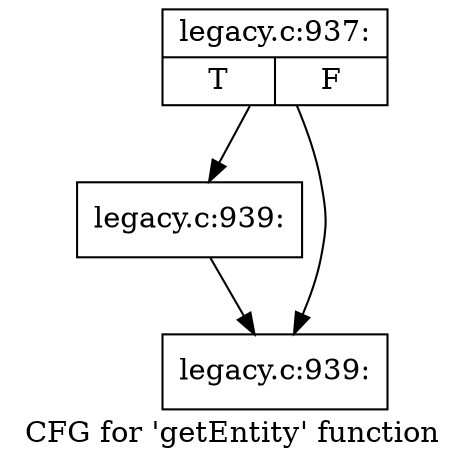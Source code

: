 digraph "CFG for 'getEntity' function" {
	label="CFG for 'getEntity' function";

	Node0x494a7a0 [shape=record,label="{legacy.c:937:|{<s0>T|<s1>F}}"];
	Node0x494a7a0 -> Node0x4949810;
	Node0x494a7a0 -> Node0x4949860;
	Node0x4949810 [shape=record,label="{legacy.c:939:}"];
	Node0x4949810 -> Node0x4949860;
	Node0x4949860 [shape=record,label="{legacy.c:939:}"];
}
